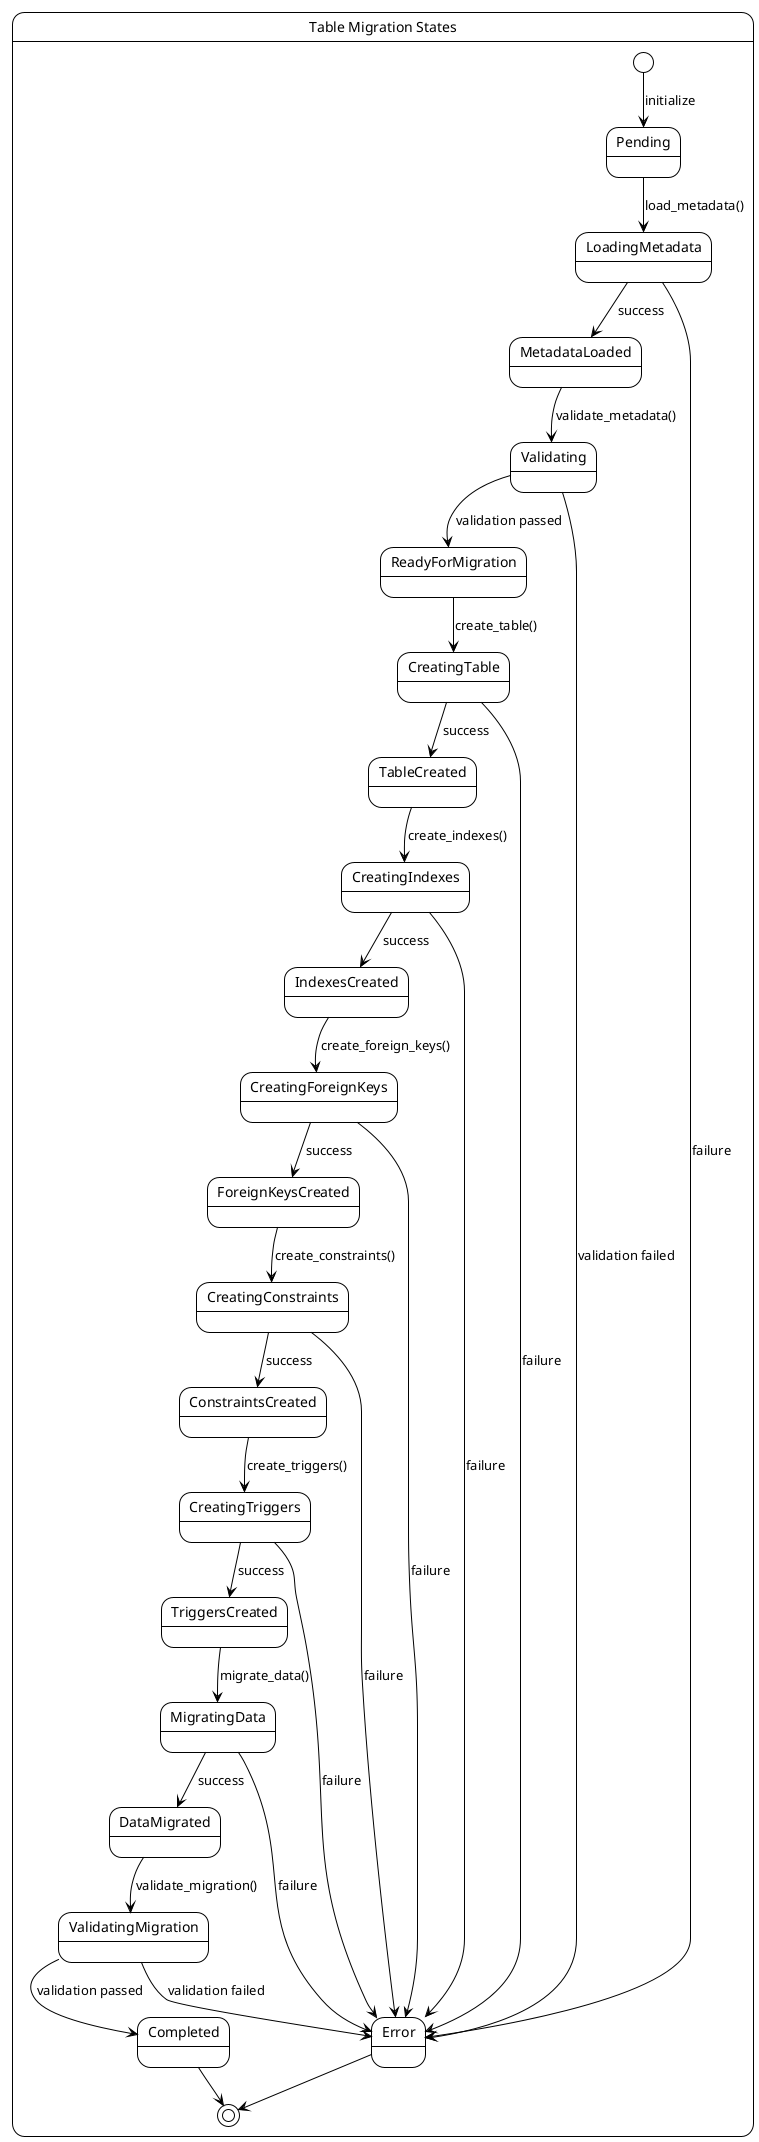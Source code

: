 @startuml
!theme plain

state "Table Migration States" as States {
    [*] --> Pending : initialize
    
    Pending --> LoadingMetadata : load_metadata()
    LoadingMetadata --> MetadataLoaded : success
    LoadingMetadata --> Error : failure
    
    MetadataLoaded --> Validating : validate_metadata()
    Validating --> ReadyForMigration : validation passed
    Validating --> Error : validation failed
    
    ReadyForMigration --> CreatingTable : create_table()
    CreatingTable --> TableCreated : success
    CreatingTable --> Error : failure
    
    TableCreated --> CreatingIndexes : create_indexes()
    CreatingIndexes --> IndexesCreated : success
    CreatingIndexes --> Error : failure
    
    IndexesCreated --> CreatingForeignKeys : create_foreign_keys()
    CreatingForeignKeys --> ForeignKeysCreated : success
    CreatingForeignKeys --> Error : failure
    
    ForeignKeysCreated --> CreatingConstraints : create_constraints()
    CreatingConstraints --> ConstraintsCreated : success
    CreatingConstraints --> Error : failure
    
    ConstraintsCreated --> CreatingTriggers : create_triggers()
    CreatingTriggers --> TriggersCreated : success
    CreatingTriggers --> Error : failure
    
    TriggersCreated --> MigratingData : migrate_data()
    MigratingData --> DataMigrated : success
    MigratingData --> Error : failure
    
    DataMigrated --> ValidatingMigration : validate_migration()
    ValidatingMigration --> Completed : validation passed
    ValidatingMigration --> Error : validation failed
    
    Error --> [*]
    Completed --> [*]
}

@enduml




